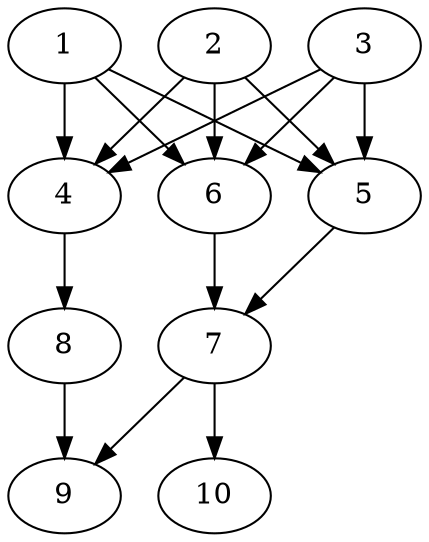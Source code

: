 // DAG automatically generated by daggen at Thu Oct  3 13:58:05 2019
// ./daggen --dot -n 10 --ccr 0.4 --fat 0.5 --regular 0.9 --density 0.9 --mindata 5242880 --maxdata 52428800 
digraph G {
  1 [size="62305280", alpha="0.08", expect_size="24922112"] 
  1 -> 4 [size ="24922112"]
  1 -> 5 [size ="24922112"]
  1 -> 6 [size ="24922112"]
  2 [size="58659840", alpha="0.10", expect_size="23463936"] 
  2 -> 4 [size ="23463936"]
  2 -> 5 [size ="23463936"]
  2 -> 6 [size ="23463936"]
  3 [size="29360640", alpha="0.03", expect_size="11744256"] 
  3 -> 4 [size ="11744256"]
  3 -> 5 [size ="11744256"]
  3 -> 6 [size ="11744256"]
  4 [size="125998080", alpha="0.14", expect_size="50399232"] 
  4 -> 8 [size ="50399232"]
  5 [size="124974080", alpha="0.09", expect_size="49989632"] 
  5 -> 7 [size ="49989632"]
  6 [size="85672960", alpha="0.01", expect_size="34269184"] 
  6 -> 7 [size ="34269184"]
  7 [size="117150720", alpha="0.18", expect_size="46860288"] 
  7 -> 9 [size ="46860288"]
  7 -> 10 [size ="46860288"]
  8 [size="37143040", alpha="0.15", expect_size="14857216"] 
  8 -> 9 [size ="14857216"]
  9 [size="129556480", alpha="0.10", expect_size="51822592"] 
  10 [size="117934080", alpha="0.19", expect_size="47173632"] 
}
